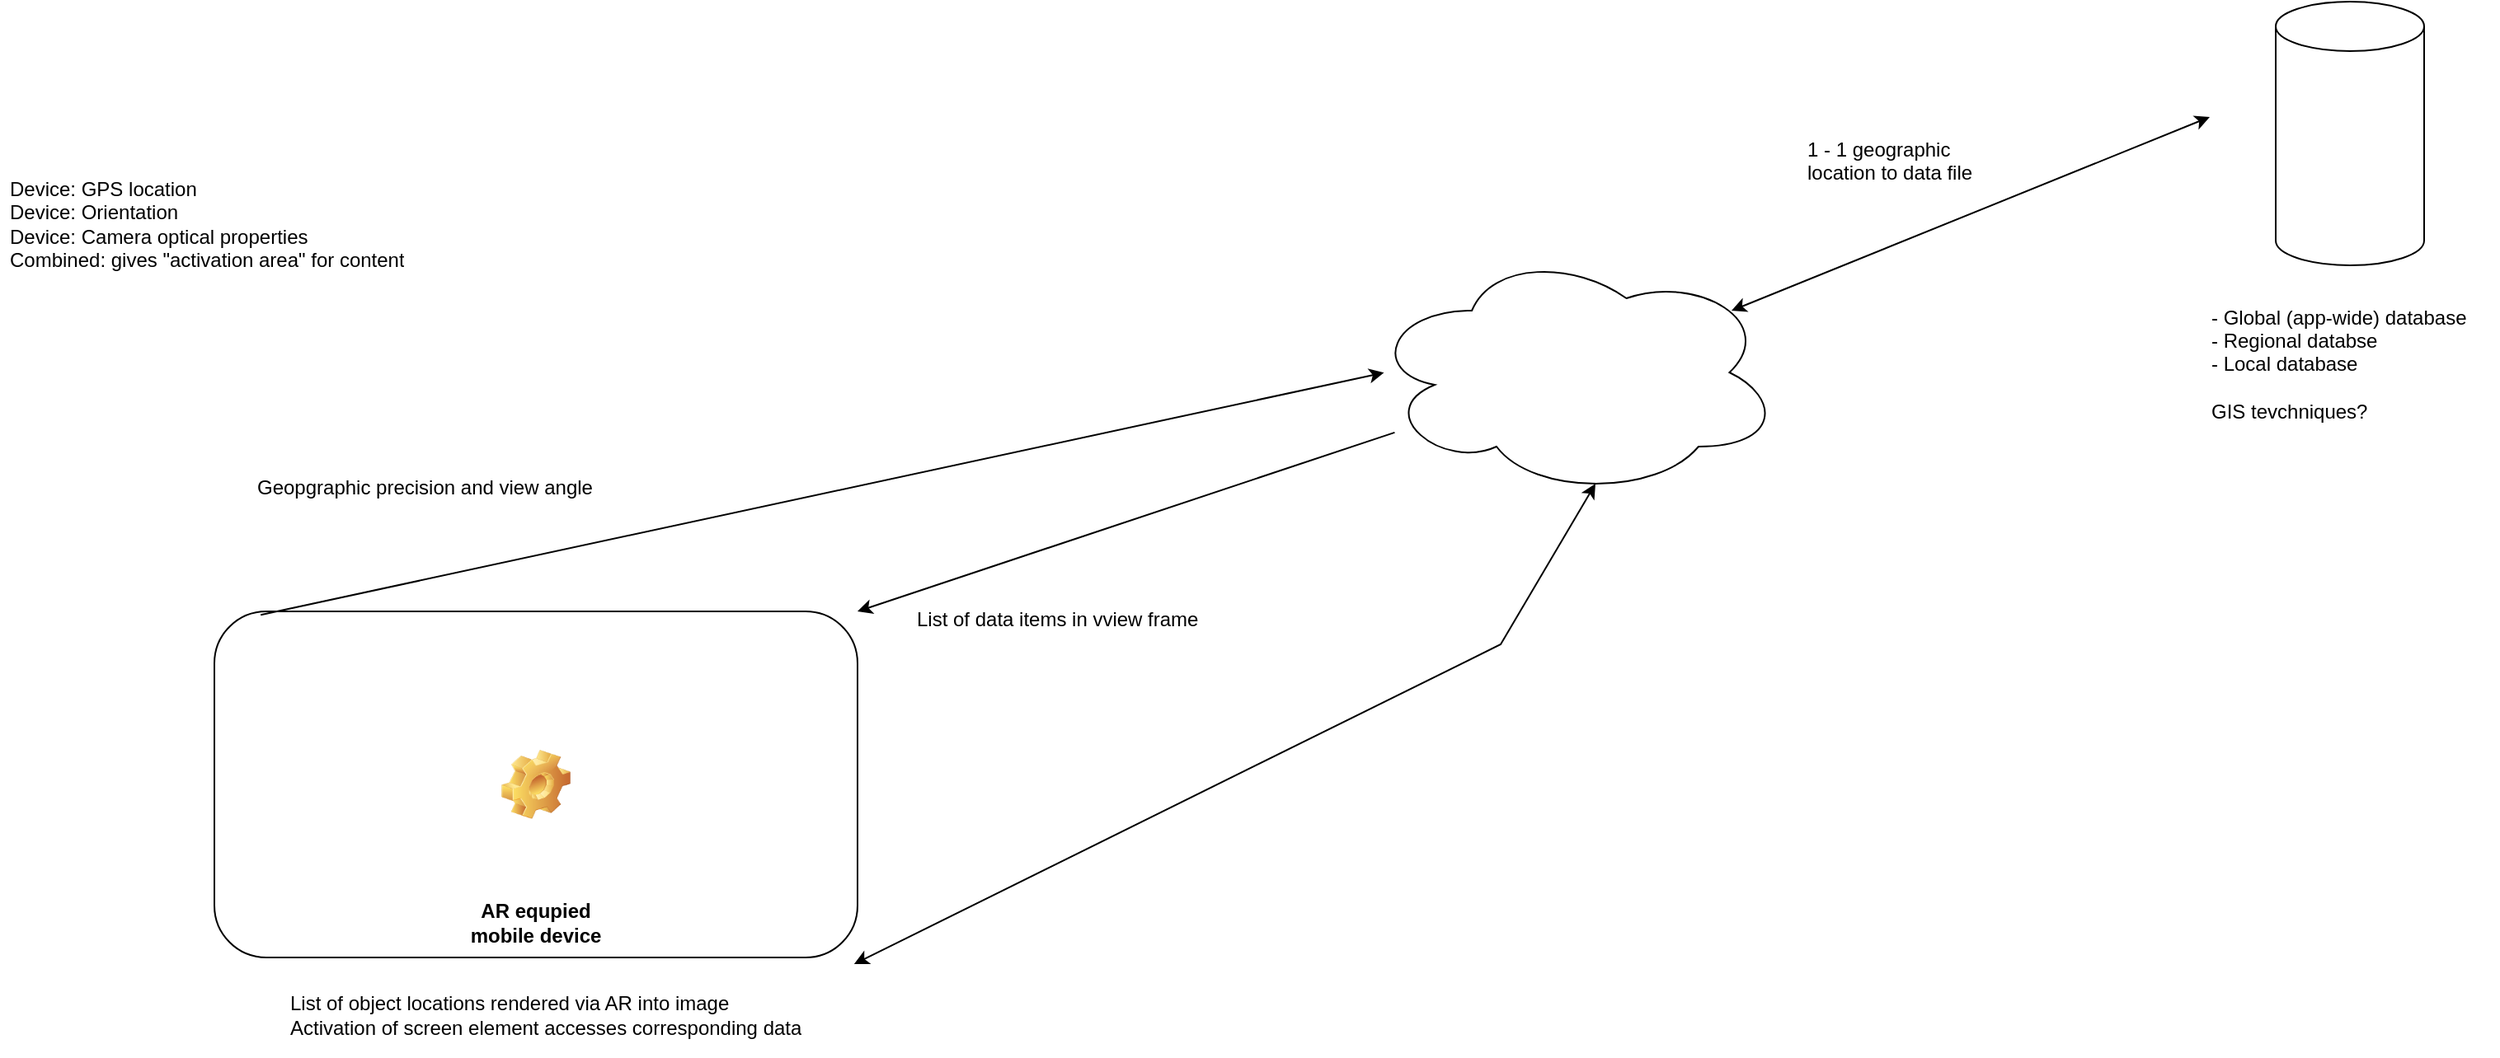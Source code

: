 <mxfile version="26.0.10">
  <diagram name="Page-1" id="9f46799a-70d6-7492-0946-bef42562c5a5">
    <mxGraphModel dx="1790" dy="915" grid="1" gridSize="10" guides="1" tooltips="1" connect="1" arrows="1" fold="1" page="1" pageScale="1" pageWidth="1700" pageHeight="1100" background="none" math="0" shadow="0">
      <root>
        <mxCell id="0" />
        <mxCell id="1" parent="0" />
        <mxCell id="-SIJsTSxSS6JEqGxFQW--1" value="AR equpied &lt;br&gt;&lt;div&gt;mobile device&lt;/div&gt;" style="label;whiteSpace=wrap;html=1;align=center;verticalAlign=bottom;spacingLeft=0;spacingBottom=4;imageAlign=center;imageVerticalAlign=middle;image=img/clipart/Gear_128x128.png;imageAspect=1;" parent="1" vertex="1">
          <mxGeometry x="230" y="550" width="390" height="210" as="geometry" />
        </mxCell>
        <mxCell id="-SIJsTSxSS6JEqGxFQW--3" value="" style="ellipse;shape=cloud;whiteSpace=wrap;html=1;" parent="1" vertex="1">
          <mxGeometry x="930" y="330" width="250" height="150" as="geometry" />
        </mxCell>
        <mxCell id="-SIJsTSxSS6JEqGxFQW--4" value="" style="shape=cylinder3;whiteSpace=wrap;html=1;boundedLbl=1;backgroundOutline=1;size=15;" parent="1" vertex="1">
          <mxGeometry x="1480" y="180" width="90" height="160" as="geometry" />
        </mxCell>
        <mxCell id="-SIJsTSxSS6JEqGxFQW--5" value="" style="endArrow=classic;startArrow=classic;html=1;rounded=0;exitX=0.88;exitY=0.25;exitDx=0;exitDy=0;exitPerimeter=0;" parent="1" source="-SIJsTSxSS6JEqGxFQW--3" edge="1">
          <mxGeometry width="50" height="50" relative="1" as="geometry">
            <mxPoint x="1110" y="300" as="sourcePoint" />
            <mxPoint x="1440" y="250" as="targetPoint" />
          </mxGeometry>
        </mxCell>
        <mxCell id="-SIJsTSxSS6JEqGxFQW--7" value="" style="endArrow=classic;html=1;rounded=0;exitX=0.072;exitY=0.01;exitDx=0;exitDy=0;exitPerimeter=0;entryX=0.037;entryY=0.501;entryDx=0;entryDy=0;entryPerimeter=0;" parent="1" source="-SIJsTSxSS6JEqGxFQW--1" target="-SIJsTSxSS6JEqGxFQW--3" edge="1">
          <mxGeometry width="50" height="50" relative="1" as="geometry">
            <mxPoint x="440" y="570" as="sourcePoint" />
            <mxPoint x="840" y="310" as="targetPoint" />
          </mxGeometry>
        </mxCell>
        <mxCell id="-SIJsTSxSS6JEqGxFQW--8" value="Geopgraphic precision and view angle" style="text;strokeColor=none;fillColor=none;align=left;verticalAlign=middle;spacingLeft=4;spacingRight=4;overflow=hidden;points=[[0,0.5],[1,0.5]];portConstraint=eastwest;rotatable=0;whiteSpace=wrap;html=1;" parent="1" vertex="1">
          <mxGeometry x="250" y="460" width="240" height="30" as="geometry" />
        </mxCell>
        <mxCell id="-SIJsTSxSS6JEqGxFQW--9" value="" style="endArrow=classic;html=1;rounded=0;entryX=1;entryY=0;entryDx=0;entryDy=0;" parent="1" source="-SIJsTSxSS6JEqGxFQW--3" target="-SIJsTSxSS6JEqGxFQW--1" edge="1">
          <mxGeometry width="50" height="50" relative="1" as="geometry">
            <mxPoint x="650" y="620" as="sourcePoint" />
            <mxPoint x="740" y="670" as="targetPoint" />
          </mxGeometry>
        </mxCell>
        <mxCell id="-SIJsTSxSS6JEqGxFQW--10" value="List of data items in vview frame" style="text;strokeColor=none;fillColor=none;align=left;verticalAlign=middle;spacingLeft=4;spacingRight=4;overflow=hidden;points=[[0,0.5],[1,0.5]];portConstraint=eastwest;rotatable=0;whiteSpace=wrap;html=1;" parent="1" vertex="1">
          <mxGeometry x="650" y="540" width="230" height="30" as="geometry" />
        </mxCell>
        <mxCell id="-SIJsTSxSS6JEqGxFQW--12" value="&lt;div&gt;List of object locations rendered via AR into image&lt;/div&gt;&lt;div&gt;Activation of screen element accesses corresponding data&lt;/div&gt;" style="text;strokeColor=none;fillColor=none;align=left;verticalAlign=middle;spacingLeft=4;spacingRight=4;overflow=hidden;points=[[0,0.5],[1,0.5]];portConstraint=eastwest;rotatable=0;whiteSpace=wrap;html=1;" parent="1" vertex="1">
          <mxGeometry x="270" y="770" width="350" height="50" as="geometry" />
        </mxCell>
        <mxCell id="-SIJsTSxSS6JEqGxFQW--13" value="" style="endArrow=classic;startArrow=classic;html=1;rounded=0;entryX=0.55;entryY=0.95;entryDx=0;entryDy=0;entryPerimeter=0;exitX=0.994;exitY=-0.12;exitDx=0;exitDy=0;exitPerimeter=0;" parent="1" source="-SIJsTSxSS6JEqGxFQW--12" target="-SIJsTSxSS6JEqGxFQW--3" edge="1">
          <mxGeometry width="50" height="50" relative="1" as="geometry">
            <mxPoint x="760" y="700" as="sourcePoint" />
            <mxPoint x="850" y="520" as="targetPoint" />
            <Array as="points">
              <mxPoint x="1010" y="570" />
            </Array>
          </mxGeometry>
        </mxCell>
        <mxCell id="-SIJsTSxSS6JEqGxFQW--14" value="&lt;div&gt;1 - 1 geographic location to data file&lt;/div&gt;&lt;div&gt;&lt;br&gt;&lt;/div&gt;" style="text;strokeColor=none;fillColor=none;align=left;verticalAlign=middle;spacingLeft=4;spacingRight=4;overflow=hidden;points=[[0,0.5],[1,0.5]];portConstraint=eastwest;rotatable=0;whiteSpace=wrap;html=1;" parent="1" vertex="1">
          <mxGeometry x="1190" y="260" width="140" height="40" as="geometry" />
        </mxCell>
        <mxCell id="-SIJsTSxSS6JEqGxFQW--15" value="&lt;div&gt;- Global (app-wide) database&lt;/div&gt;&lt;div&gt;- Regional databse&lt;br&gt;- Local database&lt;br&gt;&lt;br&gt;GIS tevchniques?&lt;/div&gt;" style="text;strokeColor=none;fillColor=none;align=left;verticalAlign=middle;spacingLeft=4;spacingRight=4;overflow=hidden;points=[[0,0.5],[1,0.5]];portConstraint=eastwest;rotatable=0;whiteSpace=wrap;html=1;" parent="1" vertex="1">
          <mxGeometry x="1435" y="360" width="180" height="80" as="geometry" />
        </mxCell>
        <mxCell id="ddH1To980e6ve-YeWc0L-1" value="Device: GPS location&lt;br&gt;Device: Orientation&lt;br&gt;Device: Camera optical properties&lt;br&gt;Combined: gives &quot;activation area&quot; for content" style="text;strokeColor=none;fillColor=none;align=left;verticalAlign=middle;spacingLeft=4;spacingRight=4;overflow=hidden;points=[[0,0.5],[1,0.5]];portConstraint=eastwest;rotatable=0;whiteSpace=wrap;html=1;" vertex="1" parent="1">
          <mxGeometry x="100" y="280" width="300" height="70" as="geometry" />
        </mxCell>
      </root>
    </mxGraphModel>
  </diagram>
</mxfile>
